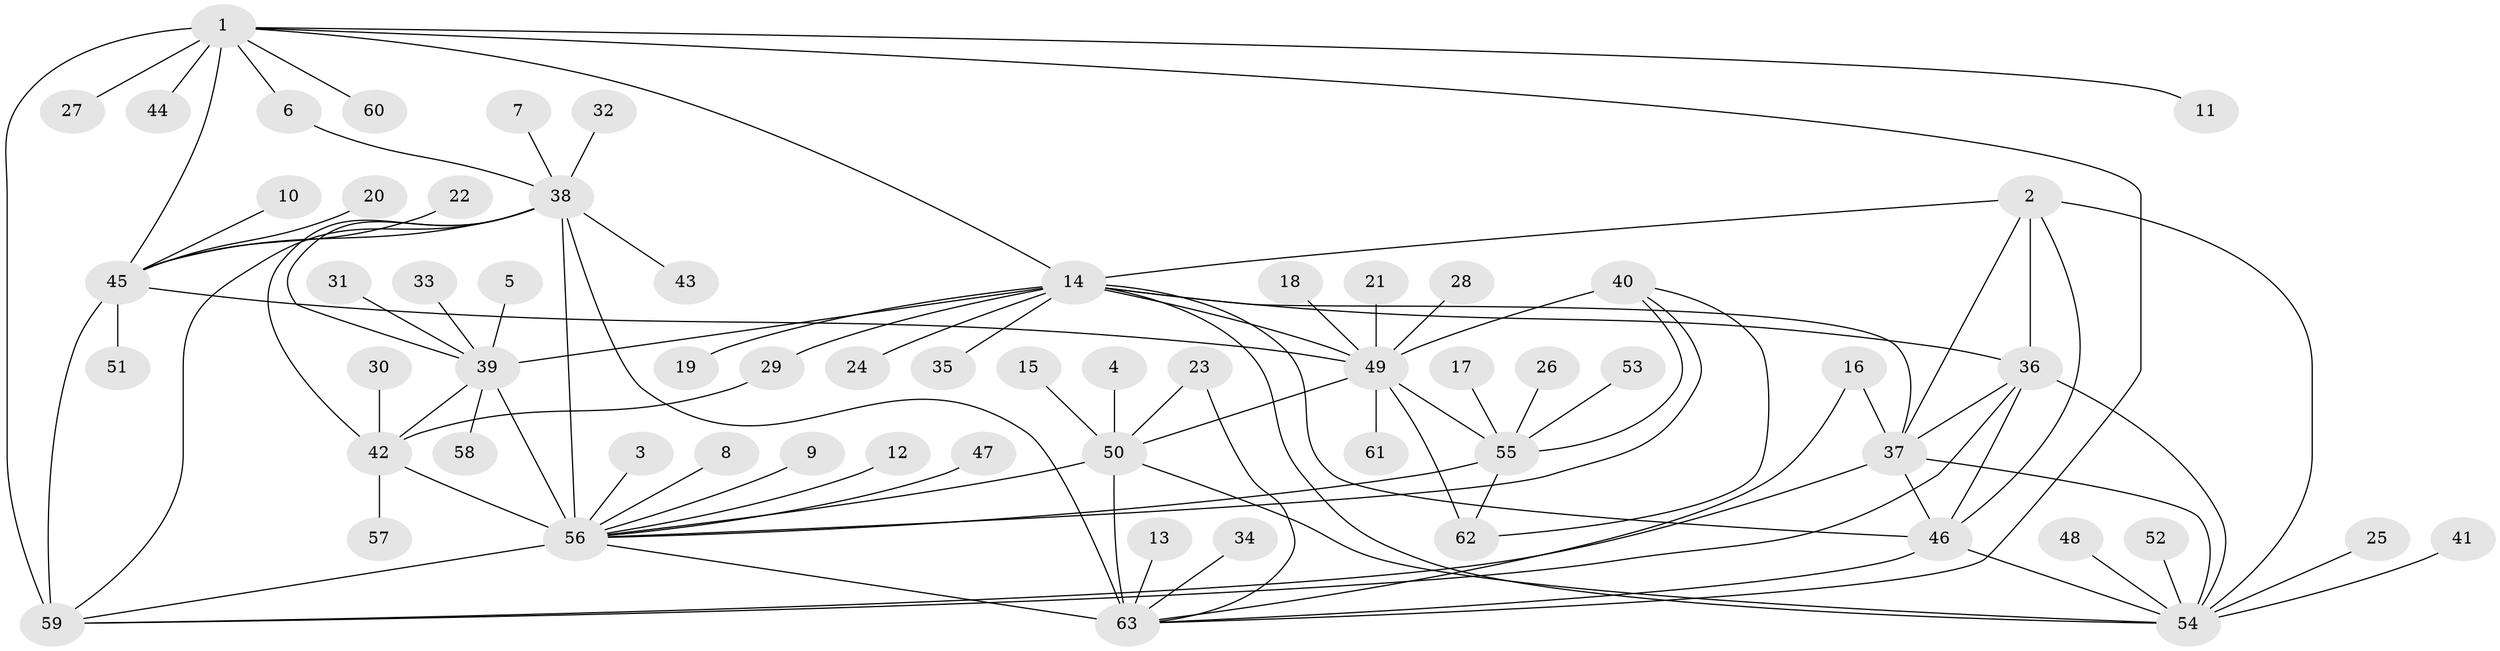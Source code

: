 // original degree distribution, {5: 0.023809523809523808, 10: 0.023809523809523808, 7: 0.05555555555555555, 8: 0.03968253968253968, 12: 0.015873015873015872, 13: 0.015873015873015872, 11: 0.023809523809523808, 9: 0.015873015873015872, 6: 0.015873015873015872, 14: 0.007936507936507936, 1: 0.5634920634920635, 3: 0.015873015873015872, 2: 0.18253968253968253}
// Generated by graph-tools (version 1.1) at 2025/50/03/09/25 03:50:30]
// undirected, 63 vertices, 97 edges
graph export_dot {
graph [start="1"]
  node [color=gray90,style=filled];
  1;
  2;
  3;
  4;
  5;
  6;
  7;
  8;
  9;
  10;
  11;
  12;
  13;
  14;
  15;
  16;
  17;
  18;
  19;
  20;
  21;
  22;
  23;
  24;
  25;
  26;
  27;
  28;
  29;
  30;
  31;
  32;
  33;
  34;
  35;
  36;
  37;
  38;
  39;
  40;
  41;
  42;
  43;
  44;
  45;
  46;
  47;
  48;
  49;
  50;
  51;
  52;
  53;
  54;
  55;
  56;
  57;
  58;
  59;
  60;
  61;
  62;
  63;
  1 -- 6 [weight=1.0];
  1 -- 11 [weight=1.0];
  1 -- 14 [weight=1.0];
  1 -- 27 [weight=1.0];
  1 -- 44 [weight=1.0];
  1 -- 45 [weight=4.0];
  1 -- 59 [weight=4.0];
  1 -- 60 [weight=1.0];
  1 -- 63 [weight=1.0];
  2 -- 14 [weight=1.0];
  2 -- 36 [weight=1.0];
  2 -- 37 [weight=1.0];
  2 -- 46 [weight=1.0];
  2 -- 54 [weight=1.0];
  3 -- 56 [weight=1.0];
  4 -- 50 [weight=1.0];
  5 -- 39 [weight=1.0];
  6 -- 38 [weight=1.0];
  7 -- 38 [weight=1.0];
  8 -- 56 [weight=1.0];
  9 -- 56 [weight=1.0];
  10 -- 45 [weight=1.0];
  12 -- 56 [weight=1.0];
  13 -- 63 [weight=1.0];
  14 -- 19 [weight=1.0];
  14 -- 24 [weight=1.0];
  14 -- 29 [weight=1.0];
  14 -- 35 [weight=1.0];
  14 -- 36 [weight=1.0];
  14 -- 37 [weight=1.0];
  14 -- 39 [weight=1.0];
  14 -- 46 [weight=1.0];
  14 -- 49 [weight=1.0];
  14 -- 54 [weight=1.0];
  15 -- 50 [weight=1.0];
  16 -- 37 [weight=1.0];
  16 -- 63 [weight=1.0];
  17 -- 55 [weight=1.0];
  18 -- 49 [weight=1.0];
  20 -- 45 [weight=1.0];
  21 -- 49 [weight=1.0];
  22 -- 45 [weight=1.0];
  23 -- 50 [weight=4.0];
  23 -- 63 [weight=1.0];
  25 -- 54 [weight=1.0];
  26 -- 55 [weight=1.0];
  28 -- 49 [weight=1.0];
  29 -- 42 [weight=1.0];
  30 -- 42 [weight=1.0];
  31 -- 39 [weight=1.0];
  32 -- 38 [weight=1.0];
  33 -- 39 [weight=1.0];
  34 -- 63 [weight=1.0];
  36 -- 37 [weight=1.0];
  36 -- 46 [weight=1.0];
  36 -- 54 [weight=1.0];
  36 -- 59 [weight=1.0];
  37 -- 46 [weight=1.0];
  37 -- 54 [weight=1.0];
  37 -- 59 [weight=1.0];
  38 -- 39 [weight=1.0];
  38 -- 42 [weight=1.0];
  38 -- 43 [weight=1.0];
  38 -- 45 [weight=1.0];
  38 -- 56 [weight=3.0];
  38 -- 59 [weight=1.0];
  38 -- 63 [weight=1.0];
  39 -- 42 [weight=1.0];
  39 -- 56 [weight=3.0];
  39 -- 58 [weight=1.0];
  40 -- 49 [weight=3.0];
  40 -- 55 [weight=1.0];
  40 -- 56 [weight=1.0];
  40 -- 62 [weight=1.0];
  41 -- 54 [weight=1.0];
  42 -- 56 [weight=3.0];
  42 -- 57 [weight=1.0];
  45 -- 49 [weight=1.0];
  45 -- 51 [weight=1.0];
  45 -- 59 [weight=1.0];
  46 -- 54 [weight=1.0];
  46 -- 63 [weight=1.0];
  47 -- 56 [weight=1.0];
  48 -- 54 [weight=1.0];
  49 -- 50 [weight=1.0];
  49 -- 55 [weight=3.0];
  49 -- 61 [weight=1.0];
  49 -- 62 [weight=3.0];
  50 -- 54 [weight=1.0];
  50 -- 56 [weight=1.0];
  50 -- 63 [weight=4.0];
  52 -- 54 [weight=1.0];
  53 -- 55 [weight=1.0];
  55 -- 56 [weight=1.0];
  55 -- 62 [weight=1.0];
  56 -- 59 [weight=1.0];
  56 -- 63 [weight=1.0];
}
